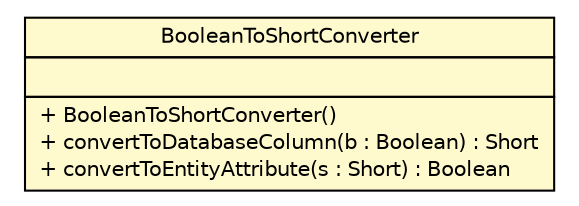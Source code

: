 #!/usr/local/bin/dot
#
# Class diagram 
# Generated by UMLGraph version R5_6-24-gf6e263 (http://www.umlgraph.org/)
#

digraph G {
	edge [fontname="Helvetica",fontsize=10,labelfontname="Helvetica",labelfontsize=10];
	node [fontname="Helvetica",fontsize=10,shape=plaintext];
	nodesep=0.25;
	ranksep=0.5;
	// com.edugility.jpa.converters.BooleanToShortConverter
	c9 [label=<<table title="com.edugility.jpa.converters.BooleanToShortConverter" border="0" cellborder="1" cellspacing="0" cellpadding="2" port="p" bgcolor="lemonChiffon" href="./BooleanToShortConverter.html">
		<tr><td><table border="0" cellspacing="0" cellpadding="1">
<tr><td align="center" balign="center"> BooleanToShortConverter </td></tr>
		</table></td></tr>
		<tr><td><table border="0" cellspacing="0" cellpadding="1">
<tr><td align="left" balign="left">  </td></tr>
		</table></td></tr>
		<tr><td><table border="0" cellspacing="0" cellpadding="1">
<tr><td align="left" balign="left"> + BooleanToShortConverter() </td></tr>
<tr><td align="left" balign="left"> + convertToDatabaseColumn(b : Boolean) : Short </td></tr>
<tr><td align="left" balign="left"> + convertToEntityAttribute(s : Short) : Boolean </td></tr>
		</table></td></tr>
		</table>>, URL="./BooleanToShortConverter.html", fontname="Helvetica", fontcolor="black", fontsize=10.0];
}

